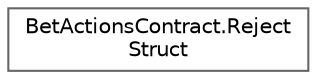 digraph "Graphical Class Hierarchy"
{
 // LATEX_PDF_SIZE
  bgcolor="transparent";
  edge [fontname=Helvetica,fontsize=10,labelfontname=Helvetica,labelfontsize=10];
  node [fontname=Helvetica,fontsize=10,shape=box,height=0.2,width=0.4];
  rankdir="LR";
  Node0 [id="Node000000",label="BetActionsContract.Reject\lStruct",height=0.2,width=0.4,color="grey40", fillcolor="white", style="filled",URL="$struct_bet_actions_contract_1_1_reject_struct.html",tooltip=" "];
}
